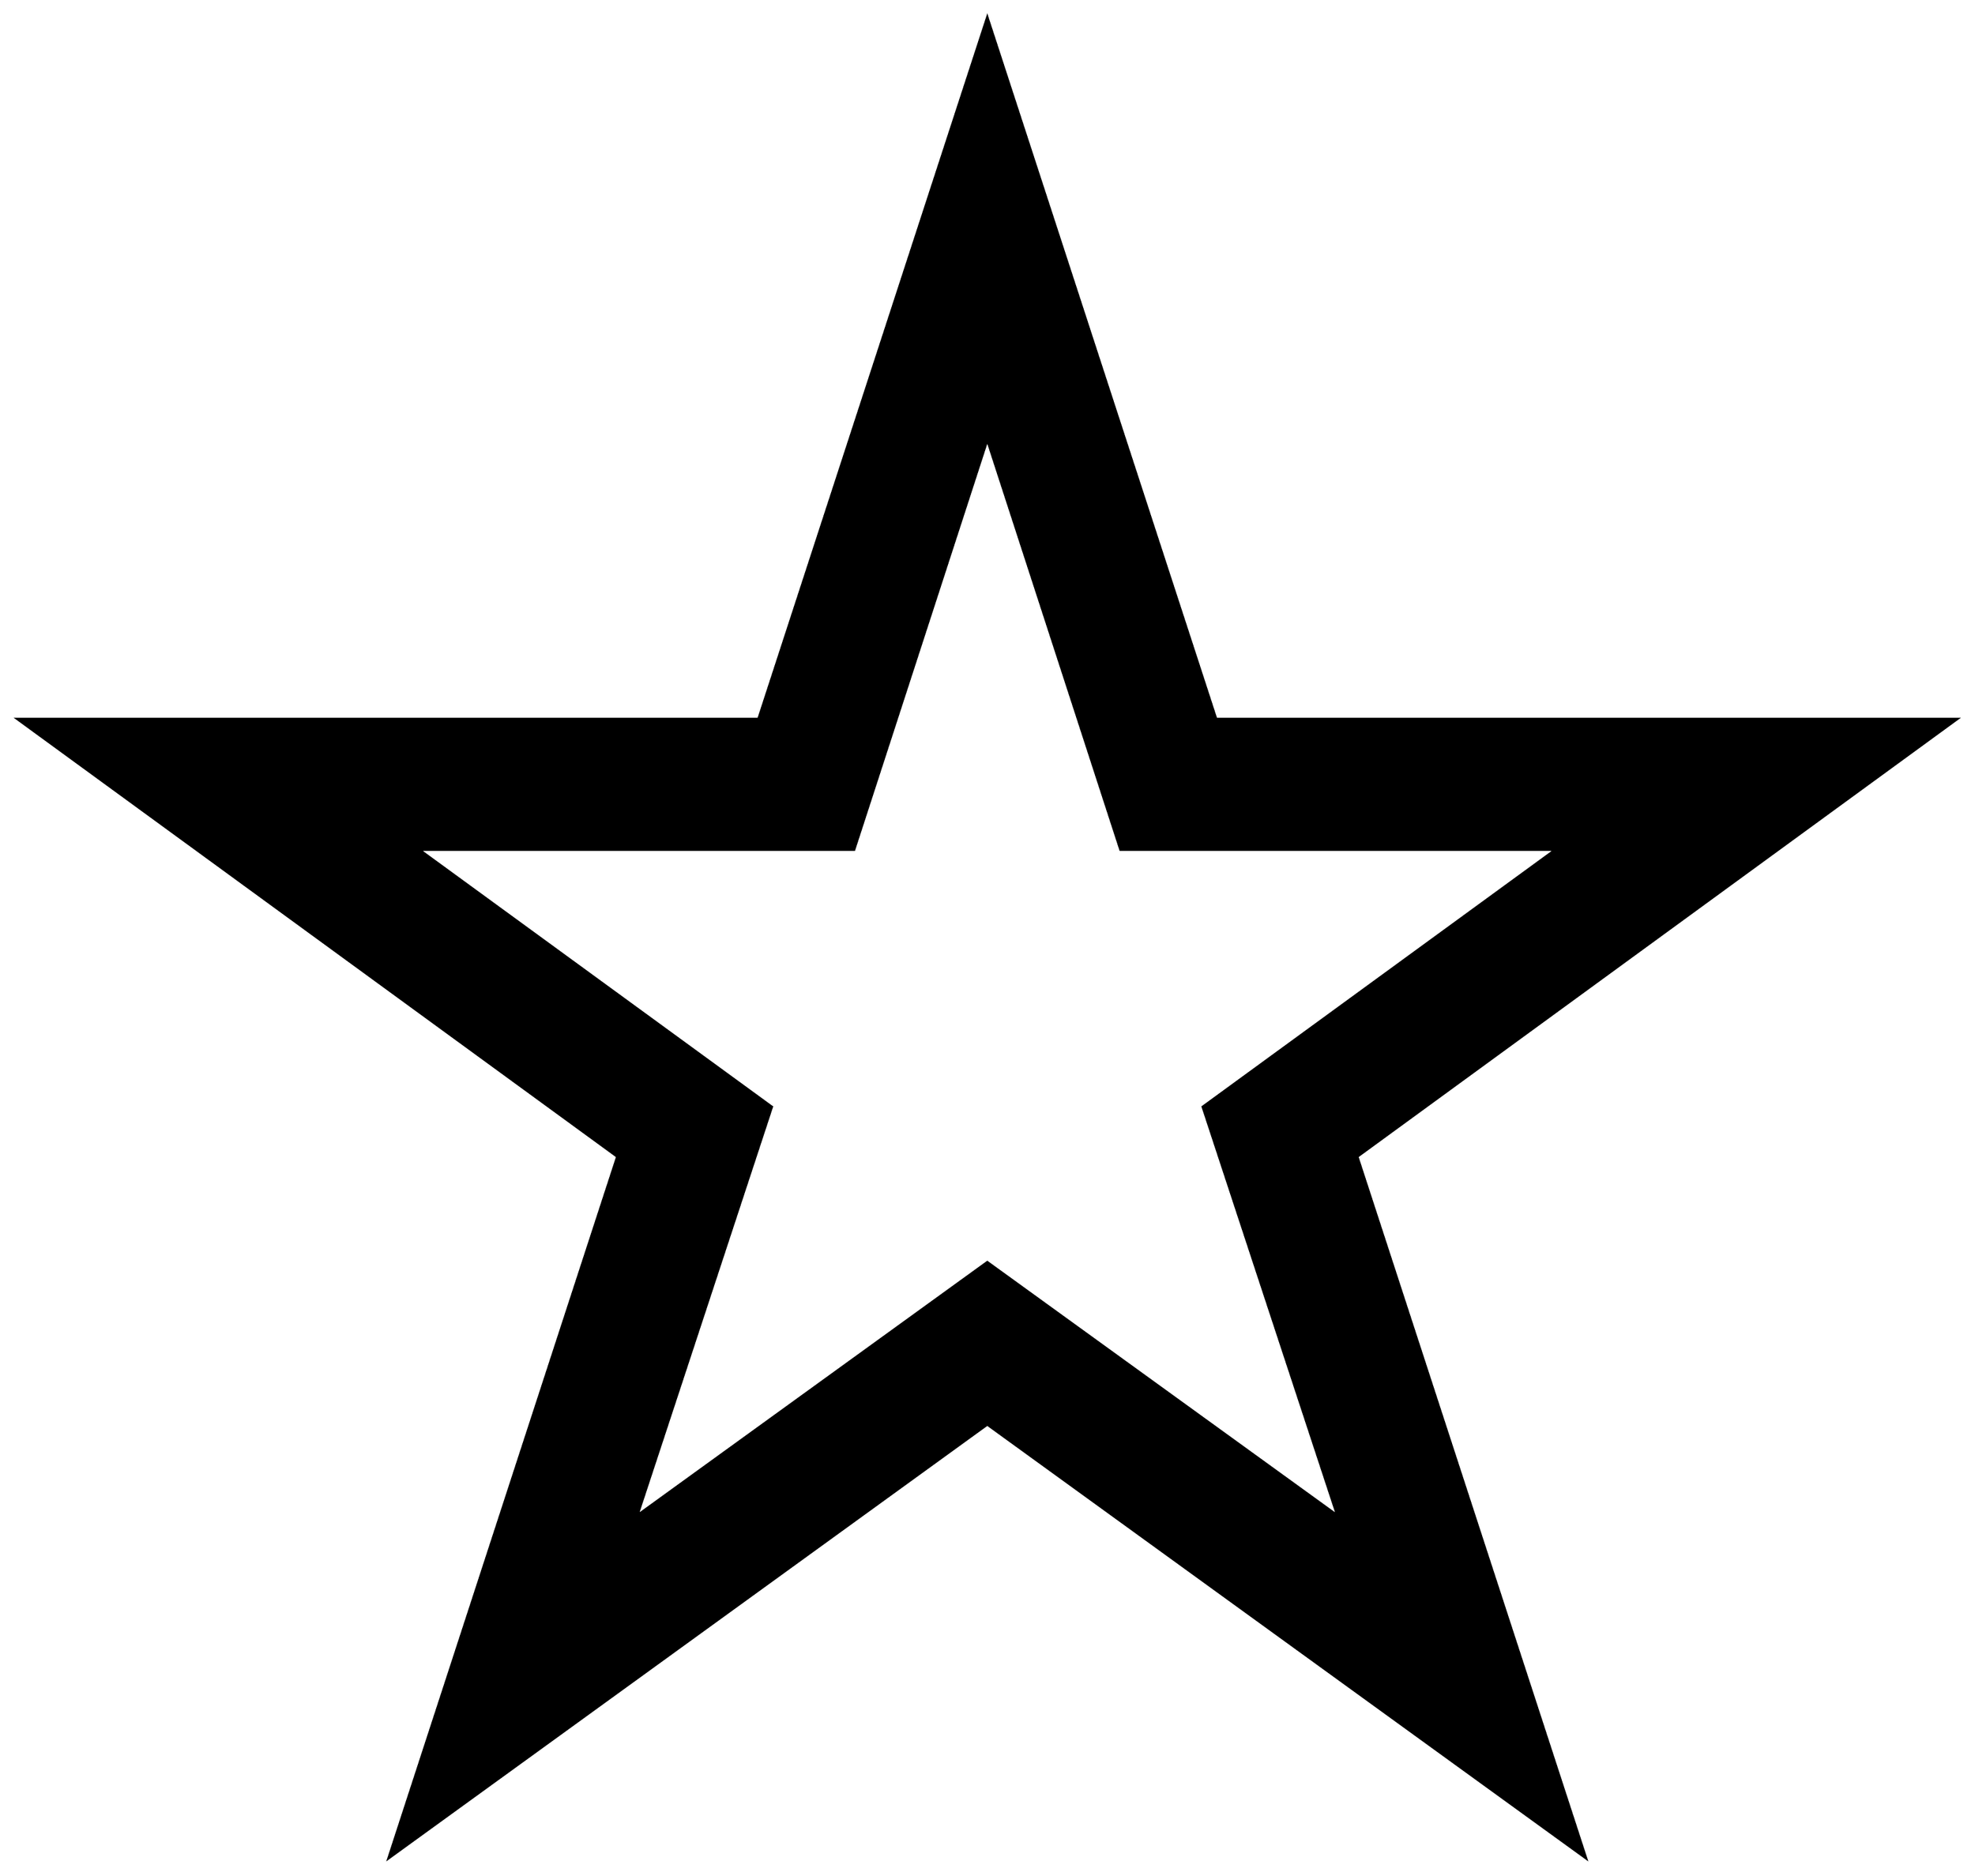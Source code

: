 


\begin{tikzpicture}[y=0.80pt, x=0.80pt, yscale=-1.0, xscale=1.0, inner sep=0pt, outer sep=0pt]
\begin{scope}[shift={(100.0,1780.0)},nonzero rule]
  \path[draw=.,fill=.,line width=1.600pt] (1524.0,-824.0) --
    (1065.0,-489.0) -- (1240.0,48.0) -- (782.0,-284.0) --
    (324.0,48.0) -- (499.0,-489.0) -- (40.0,-824.0) --
    (607.0,-824.0) -- (782.0,-1361.0) -- (957.0,-824.0) --
    (1524.0,-824.0) -- cycle(1217.0,-724.0) -- (884.0,-724.0) --
    (782.0,-1038.0) -- (680.0,-724.0) -- (347.0,-724.0) --
    (617.0,-527.0) -- (514.0,-214.0) -- (782.0,-408.0) --
    (1050.0,-214.0) -- (947.0,-527.0) -- (1217.0,-724.0) --
    cycle;
\end{scope}

\end{tikzpicture}

